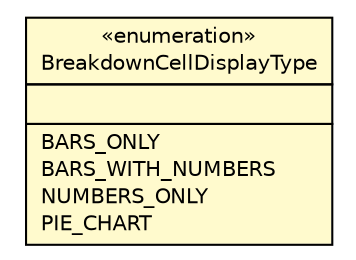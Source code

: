 #!/usr/local/bin/dot
#
# Class diagram 
# Generated by UMLGraph version R5_6 (http://www.umlgraph.org/)
#

digraph G {
	edge [fontname="Helvetica",fontsize=10,labelfontname="Helvetica",labelfontsize=10];
	node [fontname="Helvetica",fontsize=10,shape=plaintext];
	nodesep=0.25;
	ranksep=0.5;
	// com.github.mkolisnyk.cucumber.reporting.types.breakdown.BreakdownCellDisplayType
	c2753 [label=<<table title="com.github.mkolisnyk.cucumber.reporting.types.breakdown.BreakdownCellDisplayType" border="0" cellborder="1" cellspacing="0" cellpadding="2" port="p" bgcolor="lemonChiffon" href="./BreakdownCellDisplayType.html">
		<tr><td><table border="0" cellspacing="0" cellpadding="1">
<tr><td align="center" balign="center"> &#171;enumeration&#187; </td></tr>
<tr><td align="center" balign="center"> BreakdownCellDisplayType </td></tr>
		</table></td></tr>
		<tr><td><table border="0" cellspacing="0" cellpadding="1">
<tr><td align="left" balign="left">  </td></tr>
		</table></td></tr>
		<tr><td><table border="0" cellspacing="0" cellpadding="1">
<tr><td align="left" balign="left"> BARS_ONLY </td></tr>
<tr><td align="left" balign="left"> BARS_WITH_NUMBERS </td></tr>
<tr><td align="left" balign="left"> NUMBERS_ONLY </td></tr>
<tr><td align="left" balign="left"> PIE_CHART </td></tr>
		</table></td></tr>
		</table>>, URL="./BreakdownCellDisplayType.html", fontname="Helvetica", fontcolor="black", fontsize=10.0];
}

